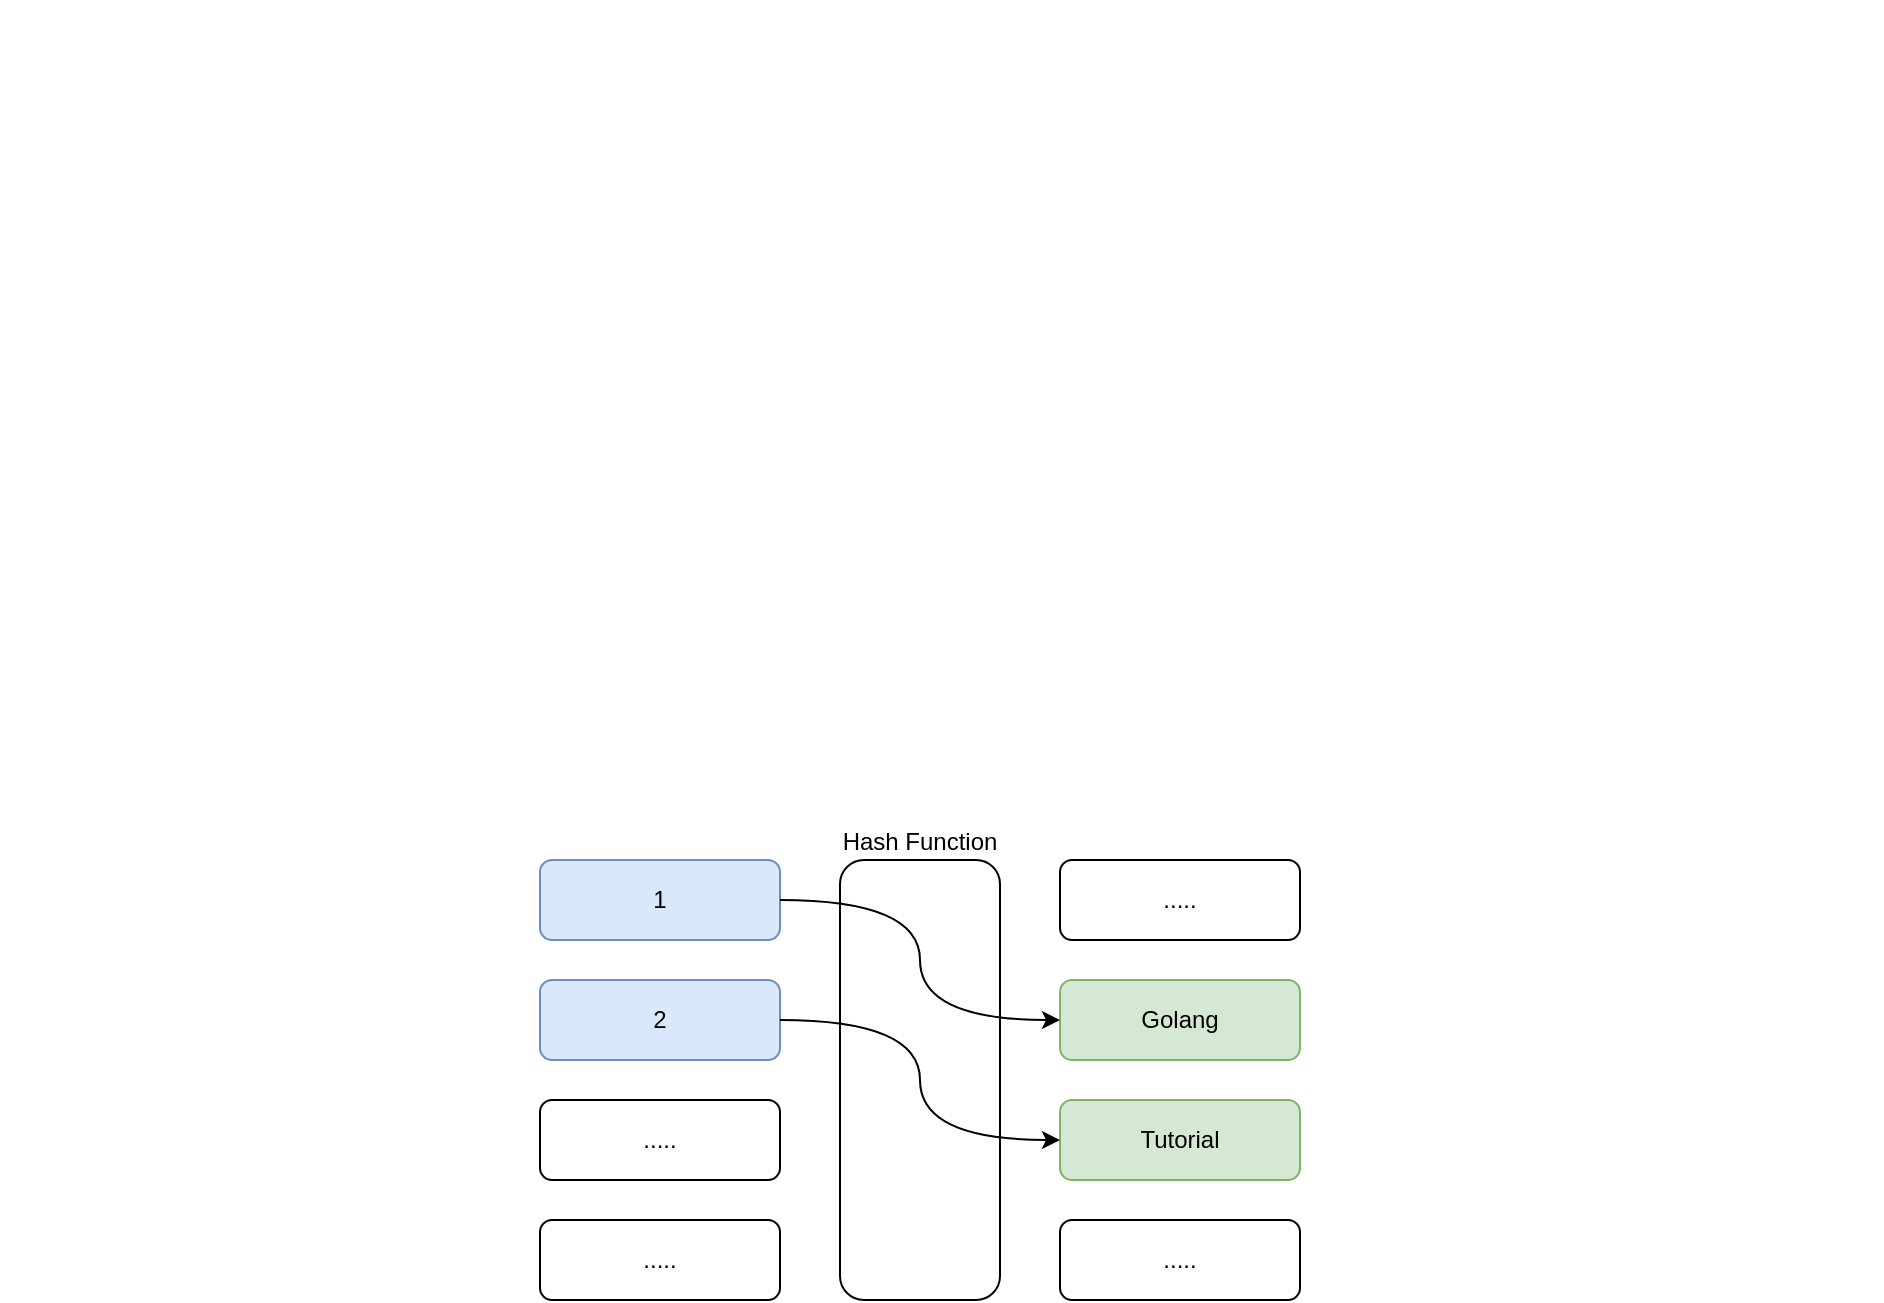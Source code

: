 <mxfile version="14.6.13" type="device"><diagram id="S-ycGqjBiwUUYMppK_SP" name="Map"><mxGraphModel dx="946" dy="627" grid="1" gridSize="10" guides="1" tooltips="1" connect="1" arrows="1" fold="1" page="1" pageScale="1" pageWidth="1169" pageHeight="827" math="0" shadow="0"><root><mxCell id="WM2cNf92GrzvWq5g8DFj-0"/><mxCell id="WM2cNf92GrzvWq5g8DFj-1" parent="WM2cNf92GrzvWq5g8DFj-0"/><mxCell id="JC-yaz_RgTS9oeFbGlP1-0" value="" style="shape=image;verticalLabelPosition=bottom;labelBackgroundColor=#ffffff;verticalAlign=top;aspect=fixed;imageAspect=0;image=https://img.draveness.me/2019-12-30-15777168478768-perfect-hash-function.png;" parent="WM2cNf92GrzvWq5g8DFj-1" vertex="1"><mxGeometry x="10" y="40" width="940.7" height="360" as="geometry"/></mxCell><mxCell id="JSm6pvYGNGo5LcTSR_7H-11" value="" style="group" vertex="1" connectable="0" parent="WM2cNf92GrzvWq5g8DFj-1"><mxGeometry x="280" y="470" width="380" height="220" as="geometry"/></mxCell><mxCell id="JSm6pvYGNGo5LcTSR_7H-4" value="Hash Function" style="rounded=1;whiteSpace=wrap;html=1;labelPosition=center;verticalLabelPosition=top;align=center;verticalAlign=bottom;" vertex="1" parent="JSm6pvYGNGo5LcTSR_7H-11"><mxGeometry x="150" width="80" height="220" as="geometry"/></mxCell><mxCell id="JSm6pvYGNGo5LcTSR_7H-0" value="1" style="rounded=1;whiteSpace=wrap;html=1;fillColor=#dae8fc;strokeColor=#6c8ebf;" vertex="1" parent="JSm6pvYGNGo5LcTSR_7H-11"><mxGeometry width="120" height="40" as="geometry"/></mxCell><mxCell id="JSm6pvYGNGo5LcTSR_7H-1" value="2" style="rounded=1;whiteSpace=wrap;html=1;fillColor=#dae8fc;strokeColor=#6c8ebf;" vertex="1" parent="JSm6pvYGNGo5LcTSR_7H-11"><mxGeometry y="60" width="120" height="40" as="geometry"/></mxCell><mxCell id="JSm6pvYGNGo5LcTSR_7H-2" value="....." style="rounded=1;whiteSpace=wrap;html=1;" vertex="1" parent="JSm6pvYGNGo5LcTSR_7H-11"><mxGeometry y="120" width="120" height="40" as="geometry"/></mxCell><mxCell id="JSm6pvYGNGo5LcTSR_7H-3" value="&lt;span&gt;.....&lt;/span&gt;" style="rounded=1;whiteSpace=wrap;html=1;" vertex="1" parent="JSm6pvYGNGo5LcTSR_7H-11"><mxGeometry y="180" width="120" height="40" as="geometry"/></mxCell><mxCell id="JSm6pvYGNGo5LcTSR_7H-5" value="....." style="rounded=1;whiteSpace=wrap;html=1;" vertex="1" parent="JSm6pvYGNGo5LcTSR_7H-11"><mxGeometry x="260" width="120" height="40" as="geometry"/></mxCell><mxCell id="JSm6pvYGNGo5LcTSR_7H-6" value="&lt;span&gt;Golang&lt;/span&gt;" style="rounded=1;whiteSpace=wrap;html=1;fillColor=#d5e8d4;strokeColor=#82b366;" vertex="1" parent="JSm6pvYGNGo5LcTSR_7H-11"><mxGeometry x="260" y="60" width="120" height="40" as="geometry"/></mxCell><mxCell id="JSm6pvYGNGo5LcTSR_7H-9" style="edgeStyle=orthogonalEdgeStyle;rounded=0;orthogonalLoop=1;jettySize=auto;html=1;exitX=1;exitY=0.5;exitDx=0;exitDy=0;entryX=0;entryY=0.5;entryDx=0;entryDy=0;curved=1;" edge="1" parent="JSm6pvYGNGo5LcTSR_7H-11" source="JSm6pvYGNGo5LcTSR_7H-0" target="JSm6pvYGNGo5LcTSR_7H-6"><mxGeometry relative="1" as="geometry"/></mxCell><mxCell id="JSm6pvYGNGo5LcTSR_7H-7" value="&lt;span&gt;Tutorial&lt;/span&gt;" style="rounded=1;whiteSpace=wrap;html=1;fillColor=#d5e8d4;strokeColor=#82b366;" vertex="1" parent="JSm6pvYGNGo5LcTSR_7H-11"><mxGeometry x="260" y="120" width="120" height="40" as="geometry"/></mxCell><mxCell id="JSm6pvYGNGo5LcTSR_7H-10" style="edgeStyle=orthogonalEdgeStyle;curved=1;rounded=0;orthogonalLoop=1;jettySize=auto;html=1;exitX=1;exitY=0.5;exitDx=0;exitDy=0;entryX=0;entryY=0.5;entryDx=0;entryDy=0;" edge="1" parent="JSm6pvYGNGo5LcTSR_7H-11" source="JSm6pvYGNGo5LcTSR_7H-1" target="JSm6pvYGNGo5LcTSR_7H-7"><mxGeometry relative="1" as="geometry"/></mxCell><mxCell id="JSm6pvYGNGo5LcTSR_7H-8" value="&lt;span&gt;.....&lt;/span&gt;" style="rounded=1;whiteSpace=wrap;html=1;" vertex="1" parent="JSm6pvYGNGo5LcTSR_7H-11"><mxGeometry x="260" y="180" width="120" height="40" as="geometry"/></mxCell></root></mxGraphModel></diagram></mxfile>